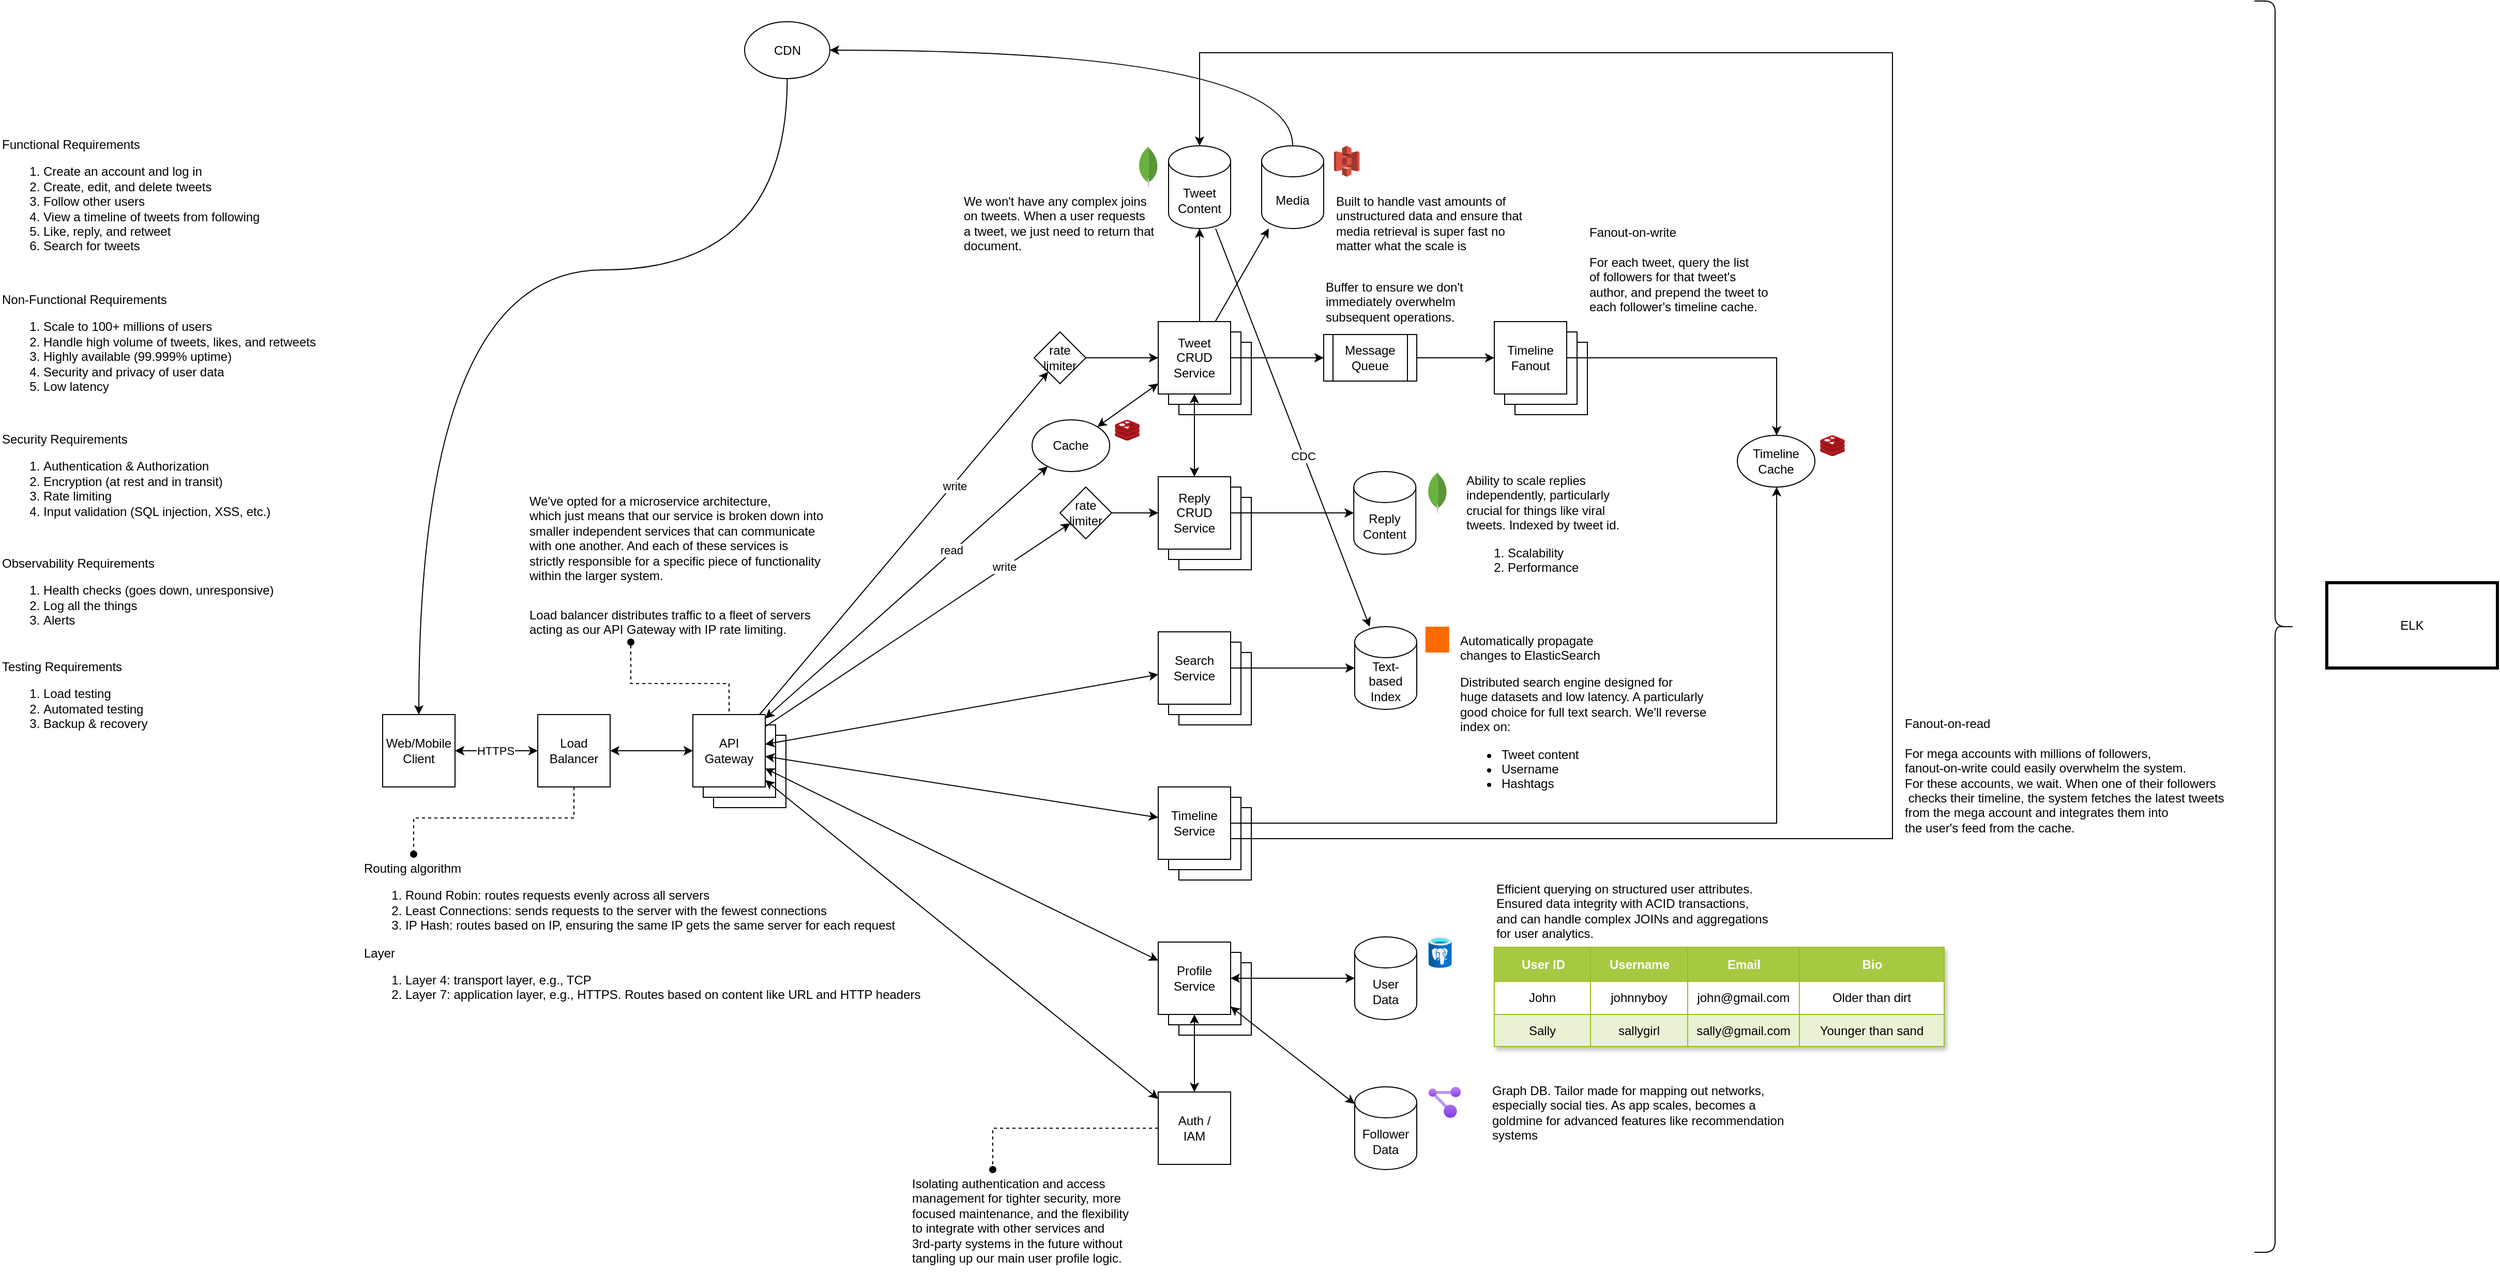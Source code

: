 <mxfile version="24.8.6">
  <diagram name="Page-1" id="yl6VplhR-ekL0wN9jrCL">
    <mxGraphModel dx="3256" dy="2668" grid="1" gridSize="10" guides="1" tooltips="1" connect="1" arrows="1" fold="1" page="1" pageScale="1" pageWidth="1700" pageHeight="1100" math="0" shadow="0">
      <root>
        <mxCell id="0" />
        <mxCell id="1" parent="0" />
        <mxCell id="7rh26Nzxe_kTH1MnesWK-20" value="" style="rounded=0;whiteSpace=wrap;html=1;" parent="1" vertex="1">
          <mxGeometry x="380" y="620" width="70" height="70" as="geometry" />
        </mxCell>
        <mxCell id="7rh26Nzxe_kTH1MnesWK-19" value="" style="rounded=0;whiteSpace=wrap;html=1;" parent="1" vertex="1">
          <mxGeometry x="370" y="610" width="70" height="70" as="geometry" />
        </mxCell>
        <mxCell id="7rh26Nzxe_kTH1MnesWK-2" value="Functional Requirements&lt;div&gt;&lt;ol&gt;&lt;li&gt;Create an account and log in&lt;/li&gt;&lt;li&gt;Create, edit, and delete tweets&lt;/li&gt;&lt;li&gt;Follow other users&lt;/li&gt;&lt;li&gt;View a timeline of tweets from following&lt;/li&gt;&lt;li&gt;Like, reply, and retweet&lt;/li&gt;&lt;li&gt;Search for tweets&lt;/li&gt;&lt;/ol&gt;&lt;/div&gt;" style="text;html=1;align=left;verticalAlign=top;resizable=0;points=[];autosize=1;strokeColor=none;fillColor=none;" parent="1" vertex="1">
          <mxGeometry x="-310" y="35" width="270" height="140" as="geometry" />
        </mxCell>
        <mxCell id="7rh26Nzxe_kTH1MnesWK-3" value="Non-Functional Requirements&lt;div&gt;&lt;ol&gt;&lt;li&gt;Scale to 100+ millions of users&lt;/li&gt;&lt;li&gt;Handle high volume of tweets, likes, and retweets&lt;/li&gt;&lt;li&gt;Highly available (99.999% uptime)&lt;/li&gt;&lt;li&gt;Security and privacy of user data&lt;/li&gt;&lt;li&gt;Low latency&lt;/li&gt;&lt;/ol&gt;&lt;/div&gt;" style="text;html=1;align=left;verticalAlign=top;resizable=0;points=[];autosize=1;strokeColor=none;fillColor=none;" parent="1" vertex="1">
          <mxGeometry x="-310" y="185" width="330" height="120" as="geometry" />
        </mxCell>
        <mxCell id="7rh26Nzxe_kTH1MnesWK-8" style="edgeStyle=orthogonalEdgeStyle;rounded=0;orthogonalLoop=1;jettySize=auto;html=1;startArrow=classic;startFill=1;" parent="1" source="7rh26Nzxe_kTH1MnesWK-15" target="7rh26Nzxe_kTH1MnesWK-16" edge="1">
          <mxGeometry relative="1" as="geometry">
            <mxPoint x="127.5" y="635" as="sourcePoint" />
            <mxPoint x="210" y="635" as="targetPoint" />
          </mxGeometry>
        </mxCell>
        <mxCell id="LVcmJT50i-SQsKUhWVvA-62" value="HTTPS" style="edgeLabel;html=1;align=center;verticalAlign=middle;resizable=0;points=[];" vertex="1" connectable="0" parent="7rh26Nzxe_kTH1MnesWK-8">
          <mxGeometry x="-0.025" relative="1" as="geometry">
            <mxPoint as="offset" />
          </mxGeometry>
        </mxCell>
        <mxCell id="7rh26Nzxe_kTH1MnesWK-10" value="Routing algorithm&lt;div&gt;&lt;ol&gt;&lt;li&gt;Round Robin: routes requests evenly across all servers&lt;/li&gt;&lt;li&gt;Least Connections: sends requests to the server with the fewest connections&lt;/li&gt;&lt;li&gt;IP Hash: routes based on IP, ensuring the same IP gets the same server for each request&lt;/li&gt;&lt;/ol&gt;&lt;div&gt;Layer&lt;/div&gt;&lt;/div&gt;&lt;div&gt;&lt;ol&gt;&lt;li&gt;Layer 4: transport layer, e.g., TCP&lt;/li&gt;&lt;li&gt;Layer 7: application layer, e.g., HTTPS. Routes based on content like URL and HTTP headers&lt;/li&gt;&lt;/ol&gt;&lt;/div&gt;" style="text;html=1;align=left;verticalAlign=top;resizable=0;points=[];autosize=1;strokeColor=none;fillColor=none;" parent="1" vertex="1">
          <mxGeometry x="40" y="735" width="560" height="160" as="geometry" />
        </mxCell>
        <mxCell id="7rh26Nzxe_kTH1MnesWK-11" style="edgeStyle=orthogonalEdgeStyle;rounded=0;orthogonalLoop=1;jettySize=auto;html=1;endArrow=oval;endFill=1;dashed=1;" parent="1" source="7rh26Nzxe_kTH1MnesWK-16" target="7rh26Nzxe_kTH1MnesWK-10" edge="1">
          <mxGeometry relative="1" as="geometry">
            <mxPoint x="242" y="660" as="sourcePoint" />
            <Array as="points">
              <mxPoint x="245" y="700" />
              <mxPoint x="90" y="700" />
            </Array>
          </mxGeometry>
        </mxCell>
        <mxCell id="7rh26Nzxe_kTH1MnesWK-15" value="Web/Mobile Client" style="rounded=0;whiteSpace=wrap;html=1;" parent="1" vertex="1">
          <mxGeometry x="60" y="600" width="70" height="70" as="geometry" />
        </mxCell>
        <mxCell id="7rh26Nzxe_kTH1MnesWK-21" style="edgeStyle=orthogonalEdgeStyle;rounded=0;orthogonalLoop=1;jettySize=auto;html=1;startArrow=classic;startFill=1;" parent="1" source="7rh26Nzxe_kTH1MnesWK-16" target="7rh26Nzxe_kTH1MnesWK-17" edge="1">
          <mxGeometry relative="1" as="geometry" />
        </mxCell>
        <mxCell id="7rh26Nzxe_kTH1MnesWK-16" value="Load Balancer" style="rounded=0;whiteSpace=wrap;html=1;" parent="1" vertex="1">
          <mxGeometry x="210" y="600" width="70" height="70" as="geometry" />
        </mxCell>
        <mxCell id="7rh26Nzxe_kTH1MnesWK-68" style="rounded=0;orthogonalLoop=1;jettySize=auto;html=1;startArrow=classic;startFill=1;" parent="1" source="7rh26Nzxe_kTH1MnesWK-17" target="7rh26Nzxe_kTH1MnesWK-65" edge="1">
          <mxGeometry relative="1" as="geometry" />
        </mxCell>
        <mxCell id="7rh26Nzxe_kTH1MnesWK-77" value="read" style="edgeLabel;html=1;align=center;verticalAlign=middle;resizable=0;points=[];" parent="7rh26Nzxe_kTH1MnesWK-68" vertex="1" connectable="0">
          <mxGeometry x="0.327" y="2" relative="1" as="geometry">
            <mxPoint as="offset" />
          </mxGeometry>
        </mxCell>
        <mxCell id="7rh26Nzxe_kTH1MnesWK-76" style="rounded=0;orthogonalLoop=1;jettySize=auto;html=1;" parent="1" source="7rh26Nzxe_kTH1MnesWK-17" target="7rh26Nzxe_kTH1MnesWK-74" edge="1">
          <mxGeometry relative="1" as="geometry" />
        </mxCell>
        <mxCell id="7rh26Nzxe_kTH1MnesWK-78" value="write" style="edgeLabel;html=1;align=center;verticalAlign=middle;resizable=0;points=[];" parent="7rh26Nzxe_kTH1MnesWK-76" vertex="1" connectable="0">
          <mxGeometry x="0.568" y="1" relative="1" as="geometry">
            <mxPoint as="offset" />
          </mxGeometry>
        </mxCell>
        <mxCell id="LVcmJT50i-SQsKUhWVvA-19" style="rounded=0;orthogonalLoop=1;jettySize=auto;html=1;startArrow=classic;startFill=1;" edge="1" parent="1" source="7rh26Nzxe_kTH1MnesWK-17" target="7rh26Nzxe_kTH1MnesWK-43">
          <mxGeometry relative="1" as="geometry" />
        </mxCell>
        <mxCell id="LVcmJT50i-SQsKUhWVvA-20" style="rounded=0;orthogonalLoop=1;jettySize=auto;html=1;startArrow=classic;startFill=1;" edge="1" parent="1" source="7rh26Nzxe_kTH1MnesWK-17" target="7rh26Nzxe_kTH1MnesWK-40">
          <mxGeometry relative="1" as="geometry" />
        </mxCell>
        <mxCell id="LVcmJT50i-SQsKUhWVvA-59" style="rounded=0;orthogonalLoop=1;jettySize=auto;html=1;startArrow=classic;startFill=1;" edge="1" parent="1" source="7rh26Nzxe_kTH1MnesWK-17" target="7rh26Nzxe_kTH1MnesWK-46">
          <mxGeometry relative="1" as="geometry" />
        </mxCell>
        <mxCell id="LVcmJT50i-SQsKUhWVvA-60" style="rounded=0;orthogonalLoop=1;jettySize=auto;html=1;startArrow=classic;startFill=1;" edge="1" parent="1" source="7rh26Nzxe_kTH1MnesWK-17" target="LVcmJT50i-SQsKUhWVvA-55">
          <mxGeometry relative="1" as="geometry" />
        </mxCell>
        <mxCell id="7rh26Nzxe_kTH1MnesWK-17" value="API&lt;div&gt;Gateway&lt;/div&gt;" style="rounded=0;whiteSpace=wrap;html=1;" parent="1" vertex="1">
          <mxGeometry x="360" y="600" width="70" height="70" as="geometry" />
        </mxCell>
        <mxCell id="7rh26Nzxe_kTH1MnesWK-24" style="edgeStyle=orthogonalEdgeStyle;rounded=0;orthogonalLoop=1;jettySize=auto;html=1;endArrow=none;endFill=0;startArrow=oval;startFill=1;dashed=1;" parent="1" source="7rh26Nzxe_kTH1MnesWK-23" target="7rh26Nzxe_kTH1MnesWK-17" edge="1">
          <mxGeometry relative="1" as="geometry">
            <Array as="points">
              <mxPoint x="300" y="570" />
              <mxPoint x="395" y="570" />
            </Array>
          </mxGeometry>
        </mxCell>
        <mxCell id="7rh26Nzxe_kTH1MnesWK-23" value="Load balancer distributes traffic to a fleet of servers&lt;div&gt;acting as our API Gateway with IP rate limiting.&lt;br&gt;&lt;/div&gt;" style="text;html=1;align=left;verticalAlign=top;resizable=0;points=[];autosize=1;strokeColor=none;fillColor=none;" parent="1" vertex="1">
          <mxGeometry x="200" y="490" width="300" height="40" as="geometry" />
        </mxCell>
        <mxCell id="7rh26Nzxe_kTH1MnesWK-30" value="" style="rounded=0;whiteSpace=wrap;html=1;" parent="1" vertex="1">
          <mxGeometry x="830" y="240" width="70" height="70" as="geometry" />
        </mxCell>
        <mxCell id="7rh26Nzxe_kTH1MnesWK-31" value="" style="rounded=0;whiteSpace=wrap;html=1;" parent="1" vertex="1">
          <mxGeometry x="820" y="230" width="70" height="70" as="geometry" />
        </mxCell>
        <mxCell id="7rh26Nzxe_kTH1MnesWK-61" style="rounded=0;orthogonalLoop=1;jettySize=auto;html=1;edgeStyle=orthogonalEdgeStyle;" parent="1" source="7rh26Nzxe_kTH1MnesWK-32" target="7rh26Nzxe_kTH1MnesWK-50" edge="1">
          <mxGeometry relative="1" as="geometry">
            <Array as="points">
              <mxPoint x="850" y="200" />
              <mxPoint x="850" y="200" />
            </Array>
          </mxGeometry>
        </mxCell>
        <mxCell id="7rh26Nzxe_kTH1MnesWK-62" style="rounded=0;orthogonalLoop=1;jettySize=auto;html=1;" parent="1" source="7rh26Nzxe_kTH1MnesWK-32" target="7rh26Nzxe_kTH1MnesWK-53" edge="1">
          <mxGeometry relative="1" as="geometry" />
        </mxCell>
        <mxCell id="7rh26Nzxe_kTH1MnesWK-80" style="edgeStyle=orthogonalEdgeStyle;rounded=0;orthogonalLoop=1;jettySize=auto;html=1;startArrow=classic;startFill=1;" parent="1" source="7rh26Nzxe_kTH1MnesWK-32" target="7rh26Nzxe_kTH1MnesWK-35" edge="1">
          <mxGeometry relative="1" as="geometry" />
        </mxCell>
        <mxCell id="LVcmJT50i-SQsKUhWVvA-6" style="edgeStyle=orthogonalEdgeStyle;rounded=0;orthogonalLoop=1;jettySize=auto;html=1;" edge="1" parent="1" source="7rh26Nzxe_kTH1MnesWK-32" target="LVcmJT50i-SQsKUhWVvA-5">
          <mxGeometry relative="1" as="geometry" />
        </mxCell>
        <mxCell id="7rh26Nzxe_kTH1MnesWK-32" value="Tweet CRUD Service" style="rounded=0;whiteSpace=wrap;html=1;" parent="1" vertex="1">
          <mxGeometry x="810" y="220" width="70" height="70" as="geometry" />
        </mxCell>
        <mxCell id="7rh26Nzxe_kTH1MnesWK-33" value="" style="rounded=0;whiteSpace=wrap;html=1;" parent="1" vertex="1">
          <mxGeometry x="830" y="390" width="70" height="70" as="geometry" />
        </mxCell>
        <mxCell id="7rh26Nzxe_kTH1MnesWK-34" value="" style="rounded=0;whiteSpace=wrap;html=1;" parent="1" vertex="1">
          <mxGeometry x="820" y="380" width="70" height="70" as="geometry" />
        </mxCell>
        <mxCell id="7rh26Nzxe_kTH1MnesWK-35" value="Reply CRUD Service" style="rounded=0;whiteSpace=wrap;html=1;" parent="1" vertex="1">
          <mxGeometry x="810" y="370" width="70" height="70" as="geometry" />
        </mxCell>
        <mxCell id="7rh26Nzxe_kTH1MnesWK-36" value="&lt;div&gt;We&#39;ve opted for a microservice architecture,&lt;br&gt;&lt;/div&gt;&lt;div&gt;which just means that our service is broken down into&amp;nbsp;&lt;/div&gt;&lt;div&gt;smaller independent services that can communicate&lt;/div&gt;&lt;div&gt;with one another. And each of these services is&lt;/div&gt;&lt;div&gt;strictly responsible for a specific piece of functionality&lt;/div&gt;&lt;div&gt;within the larger system.&lt;/div&gt;" style="text;html=1;align=left;verticalAlign=top;resizable=0;points=[];autosize=1;strokeColor=none;fillColor=none;" parent="1" vertex="1">
          <mxGeometry x="200" y="380" width="310" height="100" as="geometry" />
        </mxCell>
        <mxCell id="7rh26Nzxe_kTH1MnesWK-37" value="&lt;div&gt;Ability to scale replies&lt;/div&gt;&lt;div&gt;independently, particularly&lt;/div&gt;&lt;div&gt;crucial for things like viral&lt;/div&gt;&lt;div&gt;tweets. Indexed by tweet id.&lt;/div&gt;&lt;div&gt;&lt;ol&gt;&lt;li&gt;Scalability&lt;/li&gt;&lt;li&gt;Performance&lt;/li&gt;&lt;/ol&gt;&lt;/div&gt;" style="text;html=1;align=left;verticalAlign=top;resizable=0;points=[];autosize=1;strokeColor=none;fillColor=none;spacingLeft=6;" parent="1" vertex="1">
          <mxGeometry x="1100" y="360" width="180" height="120" as="geometry" />
        </mxCell>
        <mxCell id="7rh26Nzxe_kTH1MnesWK-38" value="" style="rounded=0;whiteSpace=wrap;html=1;" parent="1" vertex="1">
          <mxGeometry x="830" y="540" width="70" height="70" as="geometry" />
        </mxCell>
        <mxCell id="7rh26Nzxe_kTH1MnesWK-39" value="" style="rounded=0;whiteSpace=wrap;html=1;" parent="1" vertex="1">
          <mxGeometry x="820" y="530" width="70" height="70" as="geometry" />
        </mxCell>
        <mxCell id="7rh26Nzxe_kTH1MnesWK-83" style="edgeStyle=orthogonalEdgeStyle;rounded=0;orthogonalLoop=1;jettySize=auto;html=1;" parent="1" source="7rh26Nzxe_kTH1MnesWK-40" target="7rh26Nzxe_kTH1MnesWK-81" edge="1">
          <mxGeometry relative="1" as="geometry" />
        </mxCell>
        <mxCell id="7rh26Nzxe_kTH1MnesWK-40" value="Search Service" style="rounded=0;whiteSpace=wrap;html=1;" parent="1" vertex="1">
          <mxGeometry x="810" y="520" width="70" height="70" as="geometry" />
        </mxCell>
        <mxCell id="7rh26Nzxe_kTH1MnesWK-41" value="" style="rounded=0;whiteSpace=wrap;html=1;" parent="1" vertex="1">
          <mxGeometry x="830" y="690" width="70" height="70" as="geometry" />
        </mxCell>
        <mxCell id="7rh26Nzxe_kTH1MnesWK-42" value="" style="rounded=0;whiteSpace=wrap;html=1;" parent="1" vertex="1">
          <mxGeometry x="820" y="680" width="70" height="70" as="geometry" />
        </mxCell>
        <mxCell id="LVcmJT50i-SQsKUhWVvA-16" style="edgeStyle=orthogonalEdgeStyle;rounded=0;orthogonalLoop=1;jettySize=auto;html=1;" edge="1" parent="1" source="7rh26Nzxe_kTH1MnesWK-43" target="LVcmJT50i-SQsKUhWVvA-13">
          <mxGeometry relative="1" as="geometry">
            <Array as="points">
              <mxPoint x="1408" y="705" />
            </Array>
          </mxGeometry>
        </mxCell>
        <mxCell id="LVcmJT50i-SQsKUhWVvA-17" style="edgeStyle=orthogonalEdgeStyle;rounded=0;orthogonalLoop=1;jettySize=auto;html=1;" edge="1" parent="1" source="7rh26Nzxe_kTH1MnesWK-43" target="7rh26Nzxe_kTH1MnesWK-50">
          <mxGeometry relative="1" as="geometry">
            <Array as="points">
              <mxPoint x="1520" y="720" />
              <mxPoint x="1520" y="-40" />
              <mxPoint x="850" y="-40" />
            </Array>
          </mxGeometry>
        </mxCell>
        <mxCell id="7rh26Nzxe_kTH1MnesWK-43" value="Timeline Service" style="rounded=0;whiteSpace=wrap;html=1;" parent="1" vertex="1">
          <mxGeometry x="810" y="670" width="70" height="70" as="geometry" />
        </mxCell>
        <mxCell id="7rh26Nzxe_kTH1MnesWK-44" value="" style="rounded=0;whiteSpace=wrap;html=1;" parent="1" vertex="1">
          <mxGeometry x="830" y="840" width="70" height="70" as="geometry" />
        </mxCell>
        <mxCell id="7rh26Nzxe_kTH1MnesWK-45" value="" style="rounded=0;whiteSpace=wrap;html=1;" parent="1" vertex="1">
          <mxGeometry x="820" y="830" width="70" height="70" as="geometry" />
        </mxCell>
        <mxCell id="LVcmJT50i-SQsKUhWVvA-53" style="rounded=0;orthogonalLoop=1;jettySize=auto;html=1;startArrow=classic;startFill=1;" edge="1" parent="1" source="7rh26Nzxe_kTH1MnesWK-46" target="LVcmJT50i-SQsKUhWVvA-21">
          <mxGeometry relative="1" as="geometry" />
        </mxCell>
        <mxCell id="LVcmJT50i-SQsKUhWVvA-54" style="rounded=0;orthogonalLoop=1;jettySize=auto;html=1;startArrow=classic;startFill=1;" edge="1" parent="1" source="7rh26Nzxe_kTH1MnesWK-46" target="LVcmJT50i-SQsKUhWVvA-50">
          <mxGeometry relative="1" as="geometry" />
        </mxCell>
        <mxCell id="LVcmJT50i-SQsKUhWVvA-56" style="edgeStyle=orthogonalEdgeStyle;rounded=0;orthogonalLoop=1;jettySize=auto;html=1;startArrow=classic;startFill=1;" edge="1" parent="1" source="7rh26Nzxe_kTH1MnesWK-46" target="LVcmJT50i-SQsKUhWVvA-55">
          <mxGeometry relative="1" as="geometry" />
        </mxCell>
        <mxCell id="7rh26Nzxe_kTH1MnesWK-46" value="Profile Service" style="rounded=0;whiteSpace=wrap;html=1;" parent="1" vertex="1">
          <mxGeometry x="810" y="820" width="70" height="70" as="geometry" />
        </mxCell>
        <mxCell id="7rh26Nzxe_kTH1MnesWK-50" value="Tweet Content" style="shape=cylinder3;whiteSpace=wrap;html=1;boundedLbl=1;backgroundOutline=1;size=15;" parent="1" vertex="1">
          <mxGeometry x="820" y="50" width="60" height="80" as="geometry" />
        </mxCell>
        <mxCell id="7rh26Nzxe_kTH1MnesWK-52" value="" style="dashed=0;outlineConnect=0;html=1;align=center;labelPosition=center;verticalLabelPosition=bottom;verticalAlign=top;shape=mxgraph.weblogos.mongodb" parent="1" vertex="1">
          <mxGeometry x="790.88" y="50" width="19.12" height="40" as="geometry" />
        </mxCell>
        <mxCell id="7rh26Nzxe_kTH1MnesWK-53" value="Media" style="shape=cylinder3;whiteSpace=wrap;html=1;boundedLbl=1;backgroundOutline=1;size=15;" parent="1" vertex="1">
          <mxGeometry x="910" y="50" width="60" height="80" as="geometry" />
        </mxCell>
        <mxCell id="7rh26Nzxe_kTH1MnesWK-54" value="" style="outlineConnect=0;dashed=0;verticalLabelPosition=bottom;verticalAlign=top;align=center;html=1;shape=mxgraph.aws3.s3;fillColor=#E05243;gradientColor=none;" parent="1" vertex="1">
          <mxGeometry x="980" y="50" width="24.68" height="30" as="geometry" />
        </mxCell>
        <mxCell id="7rh26Nzxe_kTH1MnesWK-55" value="Built to handle vast amounts of&lt;div&gt;unstructured data and ensure that&lt;/div&gt;&lt;div&gt;media retrieval is super fast no&lt;/div&gt;&lt;div&gt;matter what the scale is&lt;/div&gt;" style="text;html=1;align=left;verticalAlign=top;resizable=0;points=[];autosize=1;strokeColor=none;fillColor=none;" parent="1" vertex="1">
          <mxGeometry x="980" y="90" width="200" height="70" as="geometry" />
        </mxCell>
        <mxCell id="7rh26Nzxe_kTH1MnesWK-56" value="We won&#39;t have any complex joins&lt;div&gt;on tweets. When a user requests&lt;/div&gt;&lt;div&gt;a tweet, we just need to return that&lt;/div&gt;&lt;div&gt;document.&lt;/div&gt;" style="text;html=1;align=left;verticalAlign=top;resizable=0;points=[];autosize=1;strokeColor=none;fillColor=none;" parent="1" vertex="1">
          <mxGeometry x="620" y="90" width="210" height="70" as="geometry" />
        </mxCell>
        <mxCell id="7rh26Nzxe_kTH1MnesWK-59" style="rounded=0;orthogonalLoop=1;jettySize=auto;html=1;" parent="1" source="7rh26Nzxe_kTH1MnesWK-57" target="7rh26Nzxe_kTH1MnesWK-32" edge="1">
          <mxGeometry relative="1" as="geometry" />
        </mxCell>
        <mxCell id="7rh26Nzxe_kTH1MnesWK-57" value="rate limiter" style="rhombus;whiteSpace=wrap;html=1;" parent="1" vertex="1">
          <mxGeometry x="690" y="230" width="50" height="50" as="geometry" />
        </mxCell>
        <mxCell id="7rh26Nzxe_kTH1MnesWK-58" value="" style="edgeStyle=none;orthogonalLoop=1;jettySize=auto;html=1;rounded=0;" parent="1" source="7rh26Nzxe_kTH1MnesWK-17" target="7rh26Nzxe_kTH1MnesWK-57" edge="1">
          <mxGeometry width="80" relative="1" as="geometry">
            <mxPoint x="870" y="450" as="sourcePoint" />
            <mxPoint x="950" y="450" as="targetPoint" />
            <Array as="points" />
          </mxGeometry>
        </mxCell>
        <mxCell id="7rh26Nzxe_kTH1MnesWK-60" value="write" style="edgeLabel;html=1;align=center;verticalAlign=middle;resizable=0;points=[];" parent="7rh26Nzxe_kTH1MnesWK-58" vertex="1" connectable="0">
          <mxGeometry x="0.339" y="-2" relative="1" as="geometry">
            <mxPoint y="-1" as="offset" />
          </mxGeometry>
        </mxCell>
        <mxCell id="7rh26Nzxe_kTH1MnesWK-67" style="rounded=0;orthogonalLoop=1;jettySize=auto;html=1;startArrow=classic;startFill=1;endArrow=none;endFill=0;edgeStyle=orthogonalEdgeStyle;curved=1;" parent="1" source="7rh26Nzxe_kTH1MnesWK-64" target="7rh26Nzxe_kTH1MnesWK-53" edge="1">
          <mxGeometry relative="1" as="geometry" />
        </mxCell>
        <mxCell id="LVcmJT50i-SQsKUhWVvA-61" style="rounded=0;orthogonalLoop=1;jettySize=auto;html=1;edgeStyle=orthogonalEdgeStyle;curved=1;" edge="1" parent="1" source="7rh26Nzxe_kTH1MnesWK-64" target="7rh26Nzxe_kTH1MnesWK-15">
          <mxGeometry relative="1" as="geometry">
            <Array as="points">
              <mxPoint x="451" y="170" />
              <mxPoint x="95" y="170" />
            </Array>
          </mxGeometry>
        </mxCell>
        <mxCell id="7rh26Nzxe_kTH1MnesWK-64" value="CDN" style="ellipse;whiteSpace=wrap;html=1;" parent="1" vertex="1">
          <mxGeometry x="410" y="-70" width="82.5" height="55" as="geometry" />
        </mxCell>
        <mxCell id="7rh26Nzxe_kTH1MnesWK-69" style="rounded=0;orthogonalLoop=1;jettySize=auto;html=1;startArrow=classic;startFill=1;" parent="1" source="7rh26Nzxe_kTH1MnesWK-65" target="7rh26Nzxe_kTH1MnesWK-32" edge="1">
          <mxGeometry relative="1" as="geometry" />
        </mxCell>
        <mxCell id="7rh26Nzxe_kTH1MnesWK-65" value="Cache" style="ellipse;whiteSpace=wrap;html=1;" parent="1" vertex="1">
          <mxGeometry x="688.06" y="315" width="75" height="50" as="geometry" />
        </mxCell>
        <mxCell id="7rh26Nzxe_kTH1MnesWK-66" value="" style="image;sketch=0;aspect=fixed;html=1;points=[];align=center;fontSize=12;image=img/lib/mscae/Cache_Redis_Product.svg;" parent="1" vertex="1">
          <mxGeometry x="768.13" y="315" width="23.81" height="20" as="geometry" />
        </mxCell>
        <mxCell id="7rh26Nzxe_kTH1MnesWK-70" value="Reply Content" style="shape=cylinder3;whiteSpace=wrap;html=1;boundedLbl=1;backgroundOutline=1;size=15;" parent="1" vertex="1">
          <mxGeometry x="999.12" y="365" width="60" height="80" as="geometry" />
        </mxCell>
        <mxCell id="7rh26Nzxe_kTH1MnesWK-71" value="" style="dashed=0;outlineConnect=0;html=1;align=center;labelPosition=center;verticalLabelPosition=bottom;verticalAlign=top;shape=mxgraph.weblogos.mongodb" parent="1" vertex="1">
          <mxGeometry x="1070.44" y="365" width="19.12" height="40" as="geometry" />
        </mxCell>
        <mxCell id="7rh26Nzxe_kTH1MnesWK-72" style="edgeStyle=orthogonalEdgeStyle;rounded=0;orthogonalLoop=1;jettySize=auto;html=1;" parent="1" source="7rh26Nzxe_kTH1MnesWK-35" target="7rh26Nzxe_kTH1MnesWK-70" edge="1">
          <mxGeometry relative="1" as="geometry">
            <mxPoint x="880" y="405" as="sourcePoint" />
            <Array as="points">
              <mxPoint x="980" y="405" />
              <mxPoint x="980" y="405" />
            </Array>
          </mxGeometry>
        </mxCell>
        <mxCell id="7rh26Nzxe_kTH1MnesWK-75" style="edgeStyle=orthogonalEdgeStyle;rounded=0;orthogonalLoop=1;jettySize=auto;html=1;" parent="1" source="7rh26Nzxe_kTH1MnesWK-74" target="7rh26Nzxe_kTH1MnesWK-35" edge="1">
          <mxGeometry relative="1" as="geometry" />
        </mxCell>
        <mxCell id="7rh26Nzxe_kTH1MnesWK-74" value="rate limiter" style="rhombus;whiteSpace=wrap;html=1;" parent="1" vertex="1">
          <mxGeometry x="715" y="380" width="50" height="50" as="geometry" />
        </mxCell>
        <mxCell id="7rh26Nzxe_kTH1MnesWK-81" value="Text-based Index" style="shape=cylinder3;whiteSpace=wrap;html=1;boundedLbl=1;backgroundOutline=1;size=15;" parent="1" vertex="1">
          <mxGeometry x="1000" y="515" width="60" height="80" as="geometry" />
        </mxCell>
        <mxCell id="7rh26Nzxe_kTH1MnesWK-82" value="" style="points=[];aspect=fixed;html=1;align=center;shadow=0;dashed=0;fillColor=#FF6A00;strokeColor=none;shape=mxgraph.alibaba_cloud.elasticsearch;" parent="1" vertex="1">
          <mxGeometry x="1068.44" y="515" width="22.91" height="25" as="geometry" />
        </mxCell>
        <mxCell id="7rh26Nzxe_kTH1MnesWK-84" value="&lt;div&gt;Distributed search engine designed for&lt;/div&gt;&lt;div&gt;huge datasets and low latency. A particularly&lt;/div&gt;&lt;div&gt;good choice for full text search. We&#39;ll reverse&lt;/div&gt;&lt;div&gt;index on:&lt;/div&gt;&lt;div&gt;&lt;ul&gt;&lt;li&gt;Tweet content&lt;/li&gt;&lt;li&gt;Username&lt;/li&gt;&lt;li&gt;Hashtags&lt;/li&gt;&lt;/ul&gt;&lt;/div&gt;" style="text;html=1;align=left;verticalAlign=top;resizable=0;points=[];autosize=1;strokeColor=none;fillColor=none;" parent="1" vertex="1">
          <mxGeometry x="1100" y="555" width="260" height="140" as="geometry" />
        </mxCell>
        <mxCell id="7rh26Nzxe_kTH1MnesWK-85" style="rounded=0;orthogonalLoop=1;jettySize=auto;html=1;elbow=vertical;" parent="1" source="7rh26Nzxe_kTH1MnesWK-50" target="7rh26Nzxe_kTH1MnesWK-81" edge="1">
          <mxGeometry relative="1" as="geometry" />
        </mxCell>
        <mxCell id="7rh26Nzxe_kTH1MnesWK-86" value="CDC" style="edgeLabel;html=1;align=center;verticalAlign=middle;resizable=0;points=[];" parent="7rh26Nzxe_kTH1MnesWK-85" vertex="1" connectable="0">
          <mxGeometry x="-0.506" y="1" relative="1" as="geometry">
            <mxPoint x="47" y="125" as="offset" />
          </mxGeometry>
        </mxCell>
        <mxCell id="LVcmJT50i-SQsKUhWVvA-1" value="Automatically propagate&lt;div&gt;changes to ElasticSearch&lt;/div&gt;" style="text;html=1;align=left;verticalAlign=top;resizable=0;points=[];autosize=1;strokeColor=none;fillColor=none;" vertex="1" parent="1">
          <mxGeometry x="1100" y="515" width="160" height="40" as="geometry" />
        </mxCell>
        <mxCell id="LVcmJT50i-SQsKUhWVvA-11" style="edgeStyle=orthogonalEdgeStyle;rounded=0;orthogonalLoop=1;jettySize=auto;html=1;" edge="1" parent="1" source="LVcmJT50i-SQsKUhWVvA-5" target="LVcmJT50i-SQsKUhWVvA-10">
          <mxGeometry relative="1" as="geometry" />
        </mxCell>
        <mxCell id="LVcmJT50i-SQsKUhWVvA-5" value="Message&lt;div&gt;Queue&lt;/div&gt;" style="shape=process;whiteSpace=wrap;html=1;backgroundOutline=1;" vertex="1" parent="1">
          <mxGeometry x="970" y="232.5" width="90" height="45" as="geometry" />
        </mxCell>
        <mxCell id="LVcmJT50i-SQsKUhWVvA-7" value="Buffer to ensure we don&#39;t&lt;div&gt;immediately overwhelm&lt;/div&gt;&lt;div&gt;subsequent operations.&lt;/div&gt;" style="text;html=1;align=left;verticalAlign=top;resizable=0;points=[];autosize=1;strokeColor=none;fillColor=none;" vertex="1" parent="1">
          <mxGeometry x="970" y="172.5" width="160" height="60" as="geometry" />
        </mxCell>
        <mxCell id="LVcmJT50i-SQsKUhWVvA-8" value="" style="rounded=0;whiteSpace=wrap;html=1;" vertex="1" parent="1">
          <mxGeometry x="1155" y="240" width="70" height="70" as="geometry" />
        </mxCell>
        <mxCell id="LVcmJT50i-SQsKUhWVvA-9" value="" style="rounded=0;whiteSpace=wrap;html=1;" vertex="1" parent="1">
          <mxGeometry x="1145" y="230" width="70" height="70" as="geometry" />
        </mxCell>
        <mxCell id="LVcmJT50i-SQsKUhWVvA-15" style="edgeStyle=orthogonalEdgeStyle;rounded=0;orthogonalLoop=1;jettySize=auto;html=1;" edge="1" parent="1" source="LVcmJT50i-SQsKUhWVvA-10" target="LVcmJT50i-SQsKUhWVvA-13">
          <mxGeometry relative="1" as="geometry">
            <Array as="points">
              <mxPoint x="1408" y="255" />
            </Array>
          </mxGeometry>
        </mxCell>
        <mxCell id="LVcmJT50i-SQsKUhWVvA-10" value="Timeline&lt;div&gt;Fanout&lt;/div&gt;" style="rounded=0;whiteSpace=wrap;html=1;" vertex="1" parent="1">
          <mxGeometry x="1135" y="220" width="70" height="70" as="geometry" />
        </mxCell>
        <mxCell id="LVcmJT50i-SQsKUhWVvA-12" value="&lt;div&gt;Fanout-on-write&lt;/div&gt;&lt;div&gt;&lt;br&gt;&lt;/div&gt;For each tweet, query the list&lt;div&gt;of followers for that tweet&#39;s&lt;/div&gt;&lt;div&gt;author, and prepend the tweet to&lt;/div&gt;&lt;div&gt;each follower&#39;s timeline cache.&lt;/div&gt;" style="text;html=1;align=left;verticalAlign=top;resizable=0;points=[];autosize=1;strokeColor=none;fillColor=none;" vertex="1" parent="1">
          <mxGeometry x="1225" y="120" width="200" height="100" as="geometry" />
        </mxCell>
        <mxCell id="LVcmJT50i-SQsKUhWVvA-13" value="&lt;div&gt;Timeline&lt;/div&gt;Cache" style="ellipse;whiteSpace=wrap;html=1;" vertex="1" parent="1">
          <mxGeometry x="1370" y="330" width="75" height="50" as="geometry" />
        </mxCell>
        <mxCell id="LVcmJT50i-SQsKUhWVvA-14" value="" style="image;sketch=0;aspect=fixed;html=1;points=[];align=center;fontSize=12;image=img/lib/mscae/Cache_Redis_Product.svg;" vertex="1" parent="1">
          <mxGeometry x="1450.07" y="330" width="23.81" height="20" as="geometry" />
        </mxCell>
        <mxCell id="LVcmJT50i-SQsKUhWVvA-18" value="&lt;div&gt;Fanout-on-read&lt;/div&gt;&lt;div&gt;&lt;br&gt;&lt;/div&gt;For mega accounts with millions of followers,&lt;div&gt;fanout-on-write could easily overwhelm the system.&lt;/div&gt;&lt;div&gt;For these accounts, we wait. When one of their followers&lt;/div&gt;&lt;div&gt;&amp;nbsp;checks their timeline, the system fetches the latest tweets&lt;/div&gt;&lt;div&gt;from the mega account and integrates them into&lt;/div&gt;&lt;div&gt;the user&#39;s feed from the cache.&lt;/div&gt;" style="text;html=1;align=left;verticalAlign=top;resizable=0;points=[];autosize=1;strokeColor=none;fillColor=none;" vertex="1" parent="1">
          <mxGeometry x="1530" y="595" width="330" height="130" as="geometry" />
        </mxCell>
        <mxCell id="LVcmJT50i-SQsKUhWVvA-21" value="User&lt;div&gt;Data&lt;/div&gt;" style="shape=cylinder3;whiteSpace=wrap;html=1;boundedLbl=1;backgroundOutline=1;size=15;" vertex="1" parent="1">
          <mxGeometry x="1000" y="815" width="60" height="80" as="geometry" />
        </mxCell>
        <mxCell id="LVcmJT50i-SQsKUhWVvA-22" value="" style="image;aspect=fixed;html=1;points=[];align=center;fontSize=12;image=img/lib/azure2/databases/Azure_Database_PostgreSQL_Server.svg;" vertex="1" parent="1">
          <mxGeometry x="1071.32" y="815" width="22.5" height="30" as="geometry" />
        </mxCell>
        <mxCell id="LVcmJT50i-SQsKUhWVvA-23" value="Assets" style="childLayout=tableLayout;recursiveResize=0;strokeColor=#98bf21;fillColor=#A7C942;shadow=1;" vertex="1" parent="1">
          <mxGeometry x="1135" y="825" width="435" height="96" as="geometry" />
        </mxCell>
        <mxCell id="LVcmJT50i-SQsKUhWVvA-24" style="shape=tableRow;horizontal=0;startSize=0;swimlaneHead=0;swimlaneBody=0;top=0;left=0;bottom=0;right=0;dropTarget=0;collapsible=0;recursiveResize=0;expand=0;fontStyle=0;strokeColor=inherit;fillColor=#ffffff;" vertex="1" parent="LVcmJT50i-SQsKUhWVvA-23">
          <mxGeometry width="435" height="33" as="geometry" />
        </mxCell>
        <mxCell id="LVcmJT50i-SQsKUhWVvA-25" value="User ID" style="connectable=0;recursiveResize=0;strokeColor=inherit;fillColor=#A7C942;align=center;fontStyle=1;fontColor=#FFFFFF;html=1;" vertex="1" parent="LVcmJT50i-SQsKUhWVvA-24">
          <mxGeometry width="93" height="33" as="geometry">
            <mxRectangle width="93" height="33" as="alternateBounds" />
          </mxGeometry>
        </mxCell>
        <mxCell id="LVcmJT50i-SQsKUhWVvA-26" value="Username" style="connectable=0;recursiveResize=0;strokeColor=inherit;fillColor=#A7C942;align=center;fontStyle=1;fontColor=#FFFFFF;html=1;" vertex="1" parent="LVcmJT50i-SQsKUhWVvA-24">
          <mxGeometry x="93" width="94" height="33" as="geometry">
            <mxRectangle width="94" height="33" as="alternateBounds" />
          </mxGeometry>
        </mxCell>
        <mxCell id="LVcmJT50i-SQsKUhWVvA-27" value="Email" style="connectable=0;recursiveResize=0;strokeColor=inherit;fillColor=#A7C942;align=center;fontStyle=1;fontColor=#FFFFFF;html=1;" vertex="1" parent="LVcmJT50i-SQsKUhWVvA-24">
          <mxGeometry x="187" width="108" height="33" as="geometry">
            <mxRectangle width="108" height="33" as="alternateBounds" />
          </mxGeometry>
        </mxCell>
        <mxCell id="LVcmJT50i-SQsKUhWVvA-44" value="Bio" style="connectable=0;recursiveResize=0;strokeColor=inherit;fillColor=#A7C942;align=center;fontStyle=1;fontColor=#FFFFFF;html=1;" vertex="1" parent="LVcmJT50i-SQsKUhWVvA-24">
          <mxGeometry x="295" width="140" height="33" as="geometry">
            <mxRectangle width="140" height="33" as="alternateBounds" />
          </mxGeometry>
        </mxCell>
        <mxCell id="LVcmJT50i-SQsKUhWVvA-28" value="" style="shape=tableRow;horizontal=0;startSize=0;swimlaneHead=0;swimlaneBody=0;top=0;left=0;bottom=0;right=0;dropTarget=0;collapsible=0;recursiveResize=0;expand=0;fontStyle=0;strokeColor=inherit;fillColor=#ffffff;" vertex="1" parent="LVcmJT50i-SQsKUhWVvA-23">
          <mxGeometry y="33" width="435" height="32" as="geometry" />
        </mxCell>
        <mxCell id="LVcmJT50i-SQsKUhWVvA-29" value="John" style="connectable=0;recursiveResize=0;strokeColor=inherit;fillColor=inherit;align=center;whiteSpace=wrap;html=1;" vertex="1" parent="LVcmJT50i-SQsKUhWVvA-28">
          <mxGeometry width="93" height="32" as="geometry">
            <mxRectangle width="93" height="32" as="alternateBounds" />
          </mxGeometry>
        </mxCell>
        <mxCell id="LVcmJT50i-SQsKUhWVvA-30" value="johnnyboy" style="connectable=0;recursiveResize=0;strokeColor=inherit;fillColor=inherit;align=center;whiteSpace=wrap;html=1;" vertex="1" parent="LVcmJT50i-SQsKUhWVvA-28">
          <mxGeometry x="93" width="94" height="32" as="geometry">
            <mxRectangle width="94" height="32" as="alternateBounds" />
          </mxGeometry>
        </mxCell>
        <mxCell id="LVcmJT50i-SQsKUhWVvA-31" value="john@gmail.com" style="connectable=0;recursiveResize=0;strokeColor=inherit;fillColor=inherit;align=center;whiteSpace=wrap;html=1;" vertex="1" parent="LVcmJT50i-SQsKUhWVvA-28">
          <mxGeometry x="187" width="108" height="32" as="geometry">
            <mxRectangle width="108" height="32" as="alternateBounds" />
          </mxGeometry>
        </mxCell>
        <mxCell id="LVcmJT50i-SQsKUhWVvA-45" value="Older than dirt" style="connectable=0;recursiveResize=0;strokeColor=inherit;fillColor=inherit;align=center;whiteSpace=wrap;html=1;" vertex="1" parent="LVcmJT50i-SQsKUhWVvA-28">
          <mxGeometry x="295" width="140" height="32" as="geometry">
            <mxRectangle width="140" height="32" as="alternateBounds" />
          </mxGeometry>
        </mxCell>
        <mxCell id="LVcmJT50i-SQsKUhWVvA-32" value="" style="shape=tableRow;horizontal=0;startSize=0;swimlaneHead=0;swimlaneBody=0;top=0;left=0;bottom=0;right=0;dropTarget=0;collapsible=0;recursiveResize=0;expand=0;fontStyle=1;strokeColor=inherit;fillColor=#EAF2D3;" vertex="1" parent="LVcmJT50i-SQsKUhWVvA-23">
          <mxGeometry y="65" width="435" height="31" as="geometry" />
        </mxCell>
        <mxCell id="LVcmJT50i-SQsKUhWVvA-33" value="Sally" style="connectable=0;recursiveResize=0;strokeColor=inherit;fillColor=inherit;whiteSpace=wrap;html=1;" vertex="1" parent="LVcmJT50i-SQsKUhWVvA-32">
          <mxGeometry width="93" height="31" as="geometry">
            <mxRectangle width="93" height="31" as="alternateBounds" />
          </mxGeometry>
        </mxCell>
        <mxCell id="LVcmJT50i-SQsKUhWVvA-34" value="sallygirl" style="connectable=0;recursiveResize=0;strokeColor=inherit;fillColor=inherit;whiteSpace=wrap;html=1;" vertex="1" parent="LVcmJT50i-SQsKUhWVvA-32">
          <mxGeometry x="93" width="94" height="31" as="geometry">
            <mxRectangle width="94" height="31" as="alternateBounds" />
          </mxGeometry>
        </mxCell>
        <mxCell id="LVcmJT50i-SQsKUhWVvA-35" value="sally@gmail.com" style="connectable=0;recursiveResize=0;strokeColor=inherit;fillColor=inherit;whiteSpace=wrap;html=1;" vertex="1" parent="LVcmJT50i-SQsKUhWVvA-32">
          <mxGeometry x="187" width="108" height="31" as="geometry">
            <mxRectangle width="108" height="31" as="alternateBounds" />
          </mxGeometry>
        </mxCell>
        <mxCell id="LVcmJT50i-SQsKUhWVvA-46" value="Younger than sand" style="connectable=0;recursiveResize=0;strokeColor=inherit;fillColor=inherit;whiteSpace=wrap;html=1;" vertex="1" parent="LVcmJT50i-SQsKUhWVvA-32">
          <mxGeometry x="295" width="140" height="31" as="geometry">
            <mxRectangle width="140" height="31" as="alternateBounds" />
          </mxGeometry>
        </mxCell>
        <mxCell id="LVcmJT50i-SQsKUhWVvA-49" value="Efficient querying on structured user attributes.&lt;div&gt;Ensured data integrity with ACID transactions,&lt;/div&gt;&lt;div&gt;and can handle complex JOINs and aggregations&lt;/div&gt;&lt;div&gt;for user analytics.&lt;/div&gt;" style="text;html=1;align=left;verticalAlign=top;resizable=0;points=[];autosize=1;strokeColor=none;fillColor=none;" vertex="1" parent="1">
          <mxGeometry x="1135" y="755" width="290" height="70" as="geometry" />
        </mxCell>
        <mxCell id="LVcmJT50i-SQsKUhWVvA-50" value="Follower&lt;div&gt;Data&lt;/div&gt;" style="shape=cylinder3;whiteSpace=wrap;html=1;boundedLbl=1;backgroundOutline=1;size=15;" vertex="1" parent="1">
          <mxGeometry x="1000" y="960" width="60" height="80" as="geometry" />
        </mxCell>
        <mxCell id="LVcmJT50i-SQsKUhWVvA-51" value="" style="image;aspect=fixed;html=1;points=[];align=center;fontSize=12;image=img/lib/azure2/management_governance/Resource_Graph_Explorer.svg;" vertex="1" parent="1">
          <mxGeometry x="1071.32" y="960" width="31.41" height="30" as="geometry" />
        </mxCell>
        <mxCell id="LVcmJT50i-SQsKUhWVvA-52" value="Graph DB. Tailor made for mapping out networks,&lt;div&gt;especially social ties. As app scales, becomes a&lt;/div&gt;&lt;div&gt;goldmine for advanced features like recommendation&lt;/div&gt;&lt;div&gt;systems&lt;/div&gt;" style="text;html=1;align=left;verticalAlign=top;resizable=0;points=[];autosize=1;strokeColor=none;fillColor=none;" vertex="1" parent="1">
          <mxGeometry x="1130.88" y="950" width="310" height="70" as="geometry" />
        </mxCell>
        <mxCell id="LVcmJT50i-SQsKUhWVvA-58" style="edgeStyle=orthogonalEdgeStyle;rounded=0;orthogonalLoop=1;jettySize=auto;html=1;endArrow=oval;endFill=1;dashed=1;" edge="1" parent="1" source="LVcmJT50i-SQsKUhWVvA-55" target="LVcmJT50i-SQsKUhWVvA-57">
          <mxGeometry relative="1" as="geometry">
            <Array as="points">
              <mxPoint x="650" y="1000" />
            </Array>
          </mxGeometry>
        </mxCell>
        <mxCell id="LVcmJT50i-SQsKUhWVvA-55" value="Auth /&lt;div&gt;IAM&lt;/div&gt;" style="rounded=0;whiteSpace=wrap;html=1;" vertex="1" parent="1">
          <mxGeometry x="810" y="965" width="70" height="70" as="geometry" />
        </mxCell>
        <mxCell id="LVcmJT50i-SQsKUhWVvA-57" value="Isolating authentication and access&lt;div&gt;management for tighter security, more&lt;/div&gt;&lt;div&gt;focused maintenance, and the flexibility&lt;/div&gt;&lt;div&gt;to integrate with other services and&lt;/div&gt;&lt;div&gt;3rd-party systems in the future without&lt;/div&gt;&lt;div&gt;tangling up our main user profile logic.&lt;/div&gt;" style="text;html=1;align=left;verticalAlign=top;resizable=0;points=[];autosize=1;strokeColor=none;fillColor=none;" vertex="1" parent="1">
          <mxGeometry x="570" y="1040" width="230" height="100" as="geometry" />
        </mxCell>
        <mxCell id="LVcmJT50i-SQsKUhWVvA-63" value="Security Requirements&lt;div&gt;&lt;ol&gt;&lt;li&gt;Authentication &amp;amp; Authorization&amp;nbsp;&lt;/li&gt;&lt;li&gt;Encryption (at rest and in transit)&lt;/li&gt;&lt;li&gt;Rate limiting&lt;/li&gt;&lt;li&gt;Input validation (SQL injection, XSS, etc.)&lt;/li&gt;&lt;/ol&gt;&lt;/div&gt;" style="text;html=1;align=left;verticalAlign=top;resizable=0;points=[];autosize=1;strokeColor=none;fillColor=none;" vertex="1" parent="1">
          <mxGeometry x="-310" y="320" width="280" height="110" as="geometry" />
        </mxCell>
        <mxCell id="LVcmJT50i-SQsKUhWVvA-64" value="Observability Requirements&lt;div&gt;&lt;ol&gt;&lt;li&gt;Health checks (goes down, unresponsive)&lt;/li&gt;&lt;li&gt;Log all the things&lt;/li&gt;&lt;li&gt;Alerts&lt;/li&gt;&lt;/ol&gt;&lt;/div&gt;" style="text;html=1;align=left;verticalAlign=top;resizable=0;points=[];autosize=1;strokeColor=none;fillColor=none;" vertex="1" parent="1">
          <mxGeometry x="-310" y="440" width="290" height="90" as="geometry" />
        </mxCell>
        <mxCell id="LVcmJT50i-SQsKUhWVvA-65" value="ELK" style="rounded=0;whiteSpace=wrap;html=1;strokeWidth=3;" vertex="1" parent="1">
          <mxGeometry x="1940" y="472.5" width="165" height="82.5" as="geometry" />
        </mxCell>
        <mxCell id="LVcmJT50i-SQsKUhWVvA-66" value="" style="shape=curlyBracket;whiteSpace=wrap;html=1;rounded=1;flipH=1;labelPosition=right;verticalLabelPosition=middle;align=left;verticalAlign=middle;" vertex="1" parent="1">
          <mxGeometry x="1870" y="-90" width="40" height="1210" as="geometry" />
        </mxCell>
        <mxCell id="LVcmJT50i-SQsKUhWVvA-67" value="Testing Requirements&lt;div&gt;&lt;ol&gt;&lt;li&gt;Load testing&lt;/li&gt;&lt;li&gt;Automated testing&lt;/li&gt;&lt;li&gt;Backup &amp;amp; recovery&lt;/li&gt;&lt;/ol&gt;&lt;/div&gt;" style="text;html=1;align=left;verticalAlign=top;resizable=0;points=[];autosize=1;strokeColor=none;fillColor=none;" vertex="1" parent="1">
          <mxGeometry x="-310" y="540" width="160" height="90" as="geometry" />
        </mxCell>
      </root>
    </mxGraphModel>
  </diagram>
</mxfile>

